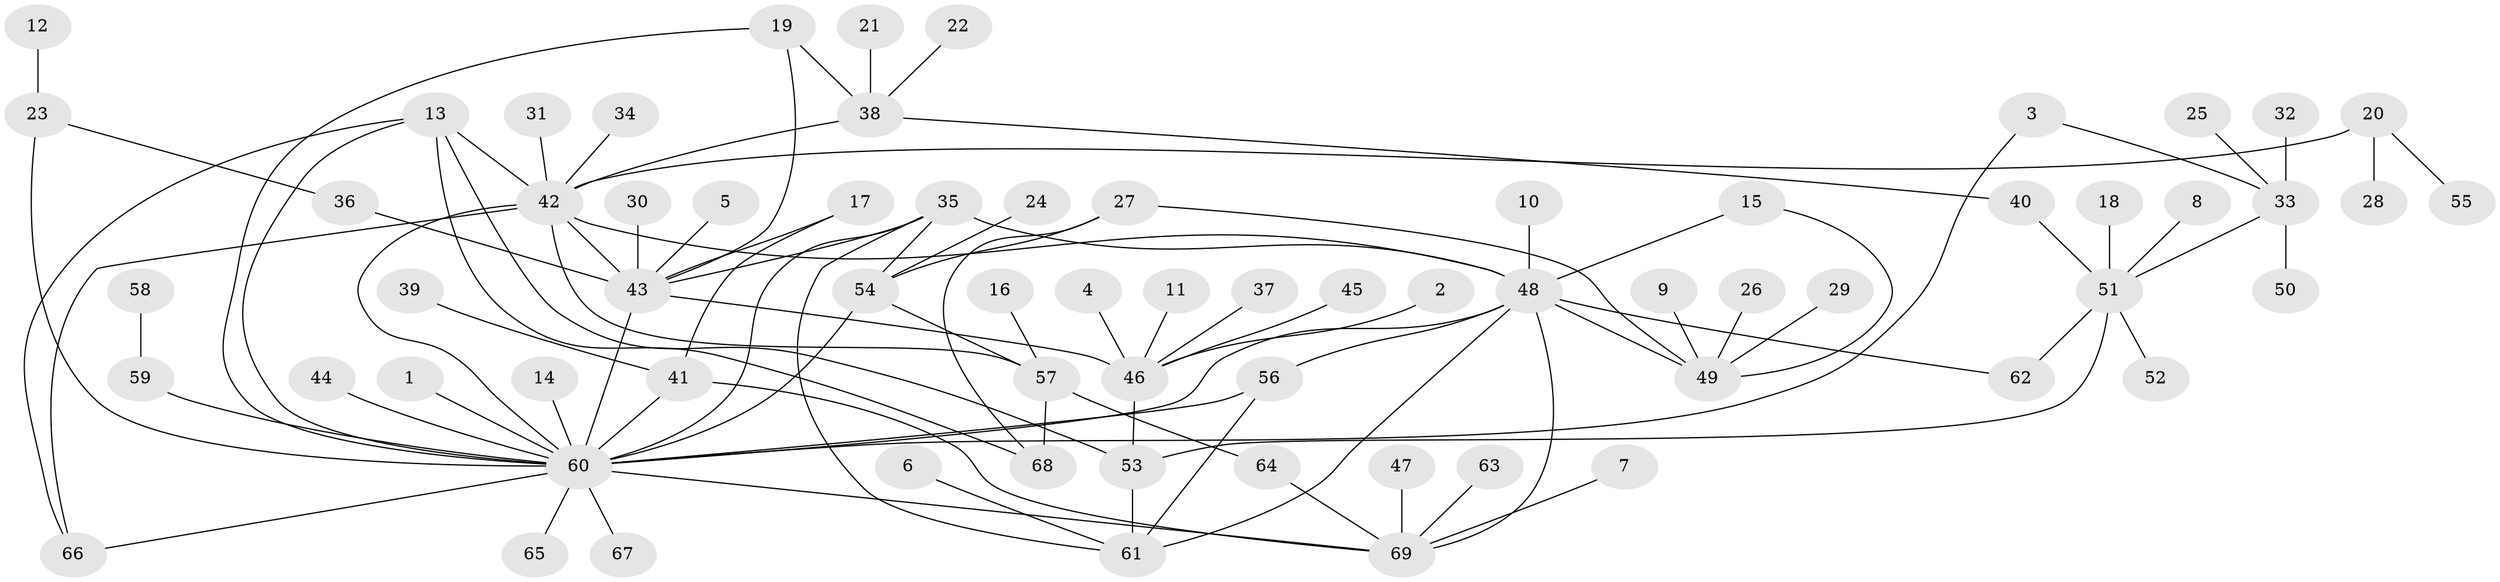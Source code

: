 // original degree distribution, {12: 0.007518796992481203, 22: 0.007518796992481203, 5: 0.03759398496240601, 11: 0.007518796992481203, 6: 0.007518796992481203, 9: 0.022556390977443608, 1: 0.5864661654135338, 2: 0.17293233082706766, 13: 0.007518796992481203, 7: 0.03007518796992481, 4: 0.045112781954887216, 3: 0.06015037593984962, 8: 0.007518796992481203}
// Generated by graph-tools (version 1.1) at 2025/01/03/09/25 03:01:54]
// undirected, 69 vertices, 96 edges
graph export_dot {
graph [start="1"]
  node [color=gray90,style=filled];
  1;
  2;
  3;
  4;
  5;
  6;
  7;
  8;
  9;
  10;
  11;
  12;
  13;
  14;
  15;
  16;
  17;
  18;
  19;
  20;
  21;
  22;
  23;
  24;
  25;
  26;
  27;
  28;
  29;
  30;
  31;
  32;
  33;
  34;
  35;
  36;
  37;
  38;
  39;
  40;
  41;
  42;
  43;
  44;
  45;
  46;
  47;
  48;
  49;
  50;
  51;
  52;
  53;
  54;
  55;
  56;
  57;
  58;
  59;
  60;
  61;
  62;
  63;
  64;
  65;
  66;
  67;
  68;
  69;
  1 -- 60 [weight=1.0];
  2 -- 46 [weight=1.0];
  3 -- 33 [weight=1.0];
  3 -- 60 [weight=1.0];
  4 -- 46 [weight=1.0];
  5 -- 43 [weight=1.0];
  6 -- 61 [weight=1.0];
  7 -- 69 [weight=1.0];
  8 -- 51 [weight=1.0];
  9 -- 49 [weight=1.0];
  10 -- 48 [weight=1.0];
  11 -- 46 [weight=1.0];
  12 -- 23 [weight=1.0];
  13 -- 42 [weight=1.0];
  13 -- 53 [weight=1.0];
  13 -- 60 [weight=1.0];
  13 -- 66 [weight=1.0];
  13 -- 68 [weight=1.0];
  14 -- 60 [weight=1.0];
  15 -- 48 [weight=1.0];
  15 -- 49 [weight=1.0];
  16 -- 57 [weight=1.0];
  17 -- 41 [weight=1.0];
  17 -- 43 [weight=1.0];
  18 -- 51 [weight=1.0];
  19 -- 38 [weight=1.0];
  19 -- 43 [weight=1.0];
  19 -- 60 [weight=1.0];
  20 -- 28 [weight=1.0];
  20 -- 42 [weight=1.0];
  20 -- 55 [weight=1.0];
  21 -- 38 [weight=1.0];
  22 -- 38 [weight=1.0];
  23 -- 36 [weight=1.0];
  23 -- 60 [weight=1.0];
  24 -- 54 [weight=1.0];
  25 -- 33 [weight=1.0];
  26 -- 49 [weight=1.0];
  27 -- 49 [weight=1.0];
  27 -- 54 [weight=1.0];
  27 -- 68 [weight=1.0];
  29 -- 49 [weight=1.0];
  30 -- 43 [weight=1.0];
  31 -- 42 [weight=1.0];
  32 -- 33 [weight=1.0];
  33 -- 50 [weight=1.0];
  33 -- 51 [weight=1.0];
  34 -- 42 [weight=1.0];
  35 -- 43 [weight=1.0];
  35 -- 48 [weight=2.0];
  35 -- 54 [weight=1.0];
  35 -- 60 [weight=1.0];
  35 -- 61 [weight=1.0];
  36 -- 43 [weight=1.0];
  37 -- 46 [weight=1.0];
  38 -- 40 [weight=1.0];
  38 -- 42 [weight=1.0];
  39 -- 41 [weight=1.0];
  40 -- 51 [weight=1.0];
  41 -- 60 [weight=1.0];
  41 -- 69 [weight=1.0];
  42 -- 43 [weight=1.0];
  42 -- 48 [weight=1.0];
  42 -- 57 [weight=1.0];
  42 -- 60 [weight=1.0];
  42 -- 66 [weight=1.0];
  43 -- 46 [weight=1.0];
  43 -- 60 [weight=1.0];
  44 -- 60 [weight=1.0];
  45 -- 46 [weight=1.0];
  46 -- 53 [weight=1.0];
  47 -- 69 [weight=1.0];
  48 -- 49 [weight=1.0];
  48 -- 56 [weight=1.0];
  48 -- 60 [weight=1.0];
  48 -- 61 [weight=1.0];
  48 -- 62 [weight=1.0];
  48 -- 69 [weight=1.0];
  51 -- 52 [weight=1.0];
  51 -- 53 [weight=1.0];
  51 -- 62 [weight=1.0];
  53 -- 61 [weight=1.0];
  54 -- 57 [weight=1.0];
  54 -- 60 [weight=2.0];
  56 -- 60 [weight=1.0];
  56 -- 61 [weight=1.0];
  57 -- 64 [weight=1.0];
  57 -- 68 [weight=1.0];
  58 -- 59 [weight=1.0];
  59 -- 60 [weight=1.0];
  60 -- 65 [weight=1.0];
  60 -- 66 [weight=1.0];
  60 -- 67 [weight=1.0];
  60 -- 69 [weight=1.0];
  63 -- 69 [weight=1.0];
  64 -- 69 [weight=1.0];
}
